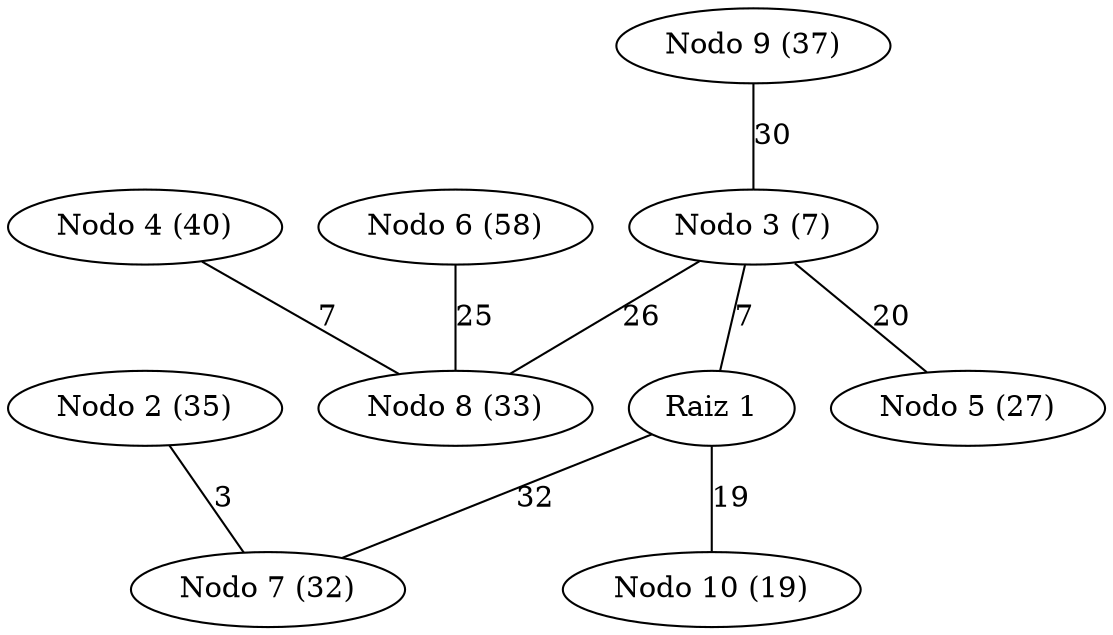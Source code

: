 graph arbol_dijkstra_G_1 {
    "1" [label="Raiz 1"];
    "3" [label="Nodo 3 (7)"];
    "10" [label="Nodo 10 (19)"];
    "5" [label="Nodo 5 (27)"];
    "7" [label="Nodo 7 (32)"];
    "8" [label="Nodo 8 (33)"];
    "2" [label="Nodo 2 (35)"];
    "9" [label="Nodo 9 (37)"];
    "4" [label="Nodo 4 (40)"];
    "6" [label="Nodo 6 (58)"];
    2 -- 7 [label="3"];
    3 -- 1 [label="7"];
    4 -- 8 [label="7"];
    3 -- 5 [label="20"];
    6 -- 8 [label="25"];
    1 -- 7 [label="32"];
    3 -- 8 [label="26"];
    9 -- 3 [label="30"];
    1 -- 10 [label="19"];
}